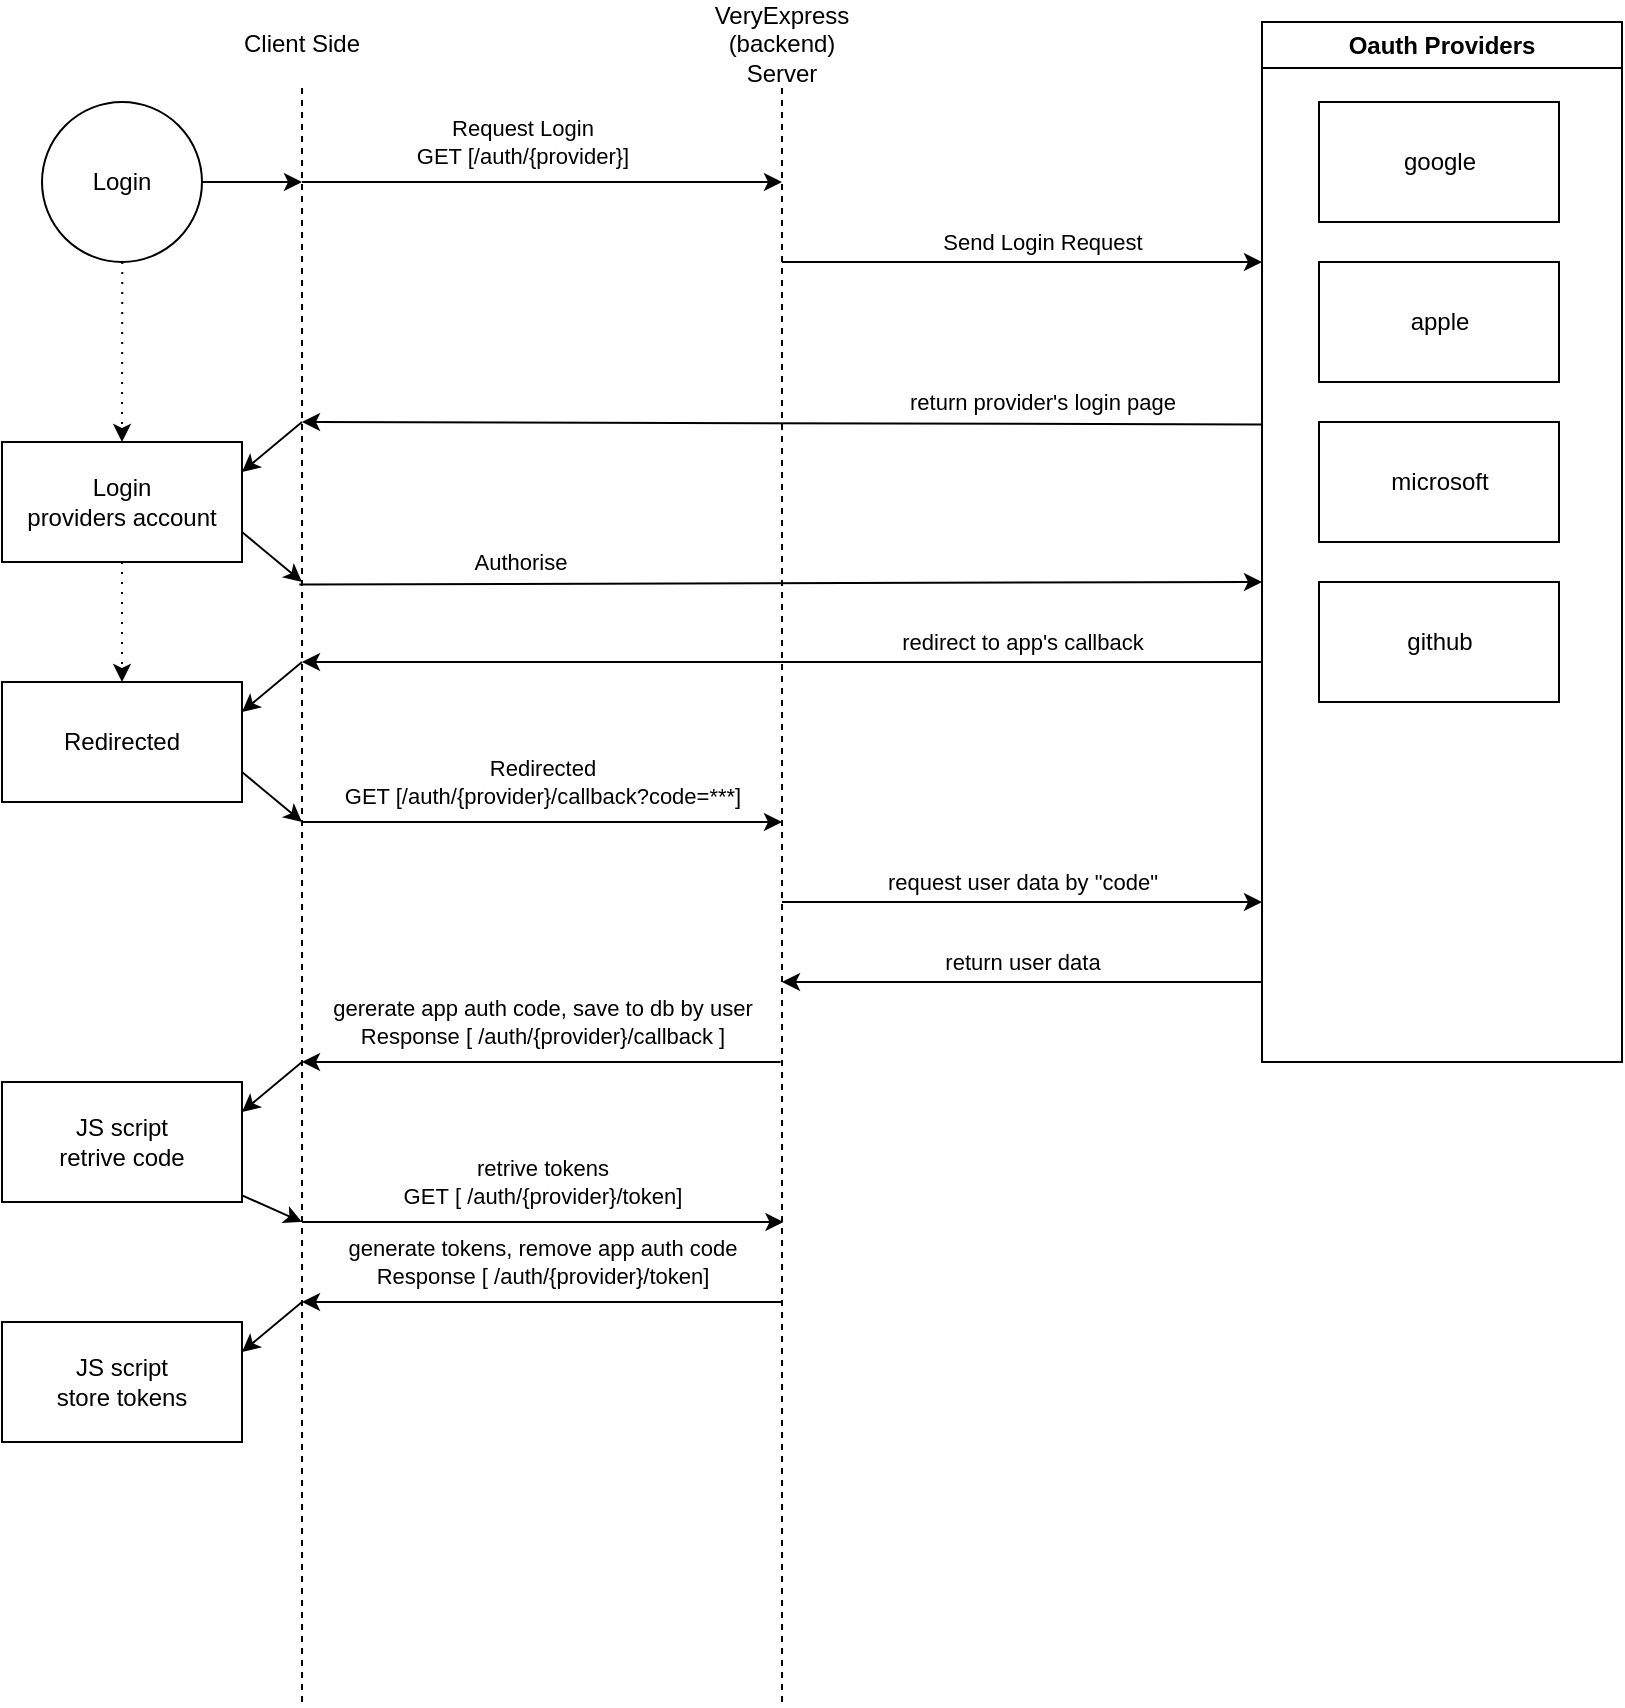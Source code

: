 <mxfile>
    <diagram name="DBStore" id="5vakd0-f1liF5I9U3yXF">
        <mxGraphModel dx="1393" dy="771" grid="1" gridSize="10" guides="1" tooltips="1" connect="1" arrows="1" fold="1" page="1" pageScale="1" pageWidth="850" pageHeight="1100" math="0" shadow="0">
            <root>
                <mxCell id="mySKQl5GLhSIpnXFPhBY-0"/>
                <mxCell id="mySKQl5GLhSIpnXFPhBY-1" parent="mySKQl5GLhSIpnXFPhBY-0"/>
                <mxCell id="mySKQl5GLhSIpnXFPhBY-2" style="edgeStyle=none;html=1;" parent="mySKQl5GLhSIpnXFPhBY-1" edge="1">
                    <mxGeometry relative="1" as="geometry">
                        <mxPoint x="190" y="160" as="sourcePoint"/>
                        <mxPoint x="430" y="160" as="targetPoint"/>
                    </mxGeometry>
                </mxCell>
                <mxCell id="0" value="Request Login&lt;br&gt;GET [&lt;span style=&quot;color: rgb(0, 0, 0);&quot;&gt;/auth/{provider}&lt;/span&gt;]" style="edgeLabel;html=1;align=center;verticalAlign=middle;resizable=0;points=[];" vertex="1" connectable="0" parent="mySKQl5GLhSIpnXFPhBY-2">
                    <mxGeometry x="-0.625" y="2" relative="1" as="geometry">
                        <mxPoint x="65" y="-18" as="offset"/>
                    </mxGeometry>
                </mxCell>
                <mxCell id="mySKQl5GLhSIpnXFPhBY-4" value="Oauth Providers" style="swimlane;whiteSpace=wrap;html=1;" parent="mySKQl5GLhSIpnXFPhBY-1" vertex="1">
                    <mxGeometry x="670" y="80" width="180" height="520" as="geometry"/>
                </mxCell>
                <mxCell id="mySKQl5GLhSIpnXFPhBY-5" value="google" style="rounded=0;whiteSpace=wrap;html=1;" parent="mySKQl5GLhSIpnXFPhBY-4" vertex="1">
                    <mxGeometry x="28.5" y="40" width="120" height="60" as="geometry"/>
                </mxCell>
                <mxCell id="mySKQl5GLhSIpnXFPhBY-6" value="apple" style="rounded=0;whiteSpace=wrap;html=1;" parent="mySKQl5GLhSIpnXFPhBY-4" vertex="1">
                    <mxGeometry x="28.5" y="120" width="120" height="60" as="geometry"/>
                </mxCell>
                <mxCell id="mySKQl5GLhSIpnXFPhBY-7" value="microsoft" style="rounded=0;whiteSpace=wrap;html=1;" parent="mySKQl5GLhSIpnXFPhBY-4" vertex="1">
                    <mxGeometry x="28.5" y="200" width="120" height="60" as="geometry"/>
                </mxCell>
                <mxCell id="mySKQl5GLhSIpnXFPhBY-8" value="github" style="rounded=0;whiteSpace=wrap;html=1;" parent="mySKQl5GLhSIpnXFPhBY-4" vertex="1">
                    <mxGeometry x="28.5" y="280" width="120" height="60" as="geometry"/>
                </mxCell>
                <mxCell id="mySKQl5GLhSIpnXFPhBY-26" style="edgeStyle=none;html=1;" parent="mySKQl5GLhSIpnXFPhBY-1" source="mySKQl5GLhSIpnXFPhBY-28" edge="1">
                    <mxGeometry relative="1" as="geometry">
                        <mxPoint x="190" y="160" as="targetPoint"/>
                    </mxGeometry>
                </mxCell>
                <mxCell id="24" value="" style="edgeStyle=none;html=1;dashed=1;dashPattern=1 4;" edge="1" parent="mySKQl5GLhSIpnXFPhBY-1" source="mySKQl5GLhSIpnXFPhBY-28" target="23">
                    <mxGeometry relative="1" as="geometry"/>
                </mxCell>
                <mxCell id="mySKQl5GLhSIpnXFPhBY-28" value="Login" style="ellipse;whiteSpace=wrap;html=1;aspect=fixed;" parent="mySKQl5GLhSIpnXFPhBY-1" vertex="1">
                    <mxGeometry x="60" y="120" width="80" height="80" as="geometry"/>
                </mxCell>
                <mxCell id="4" style="edgeStyle=none;html=1;" edge="1" parent="mySKQl5GLhSIpnXFPhBY-1">
                    <mxGeometry relative="1" as="geometry">
                        <mxPoint x="430" y="200" as="sourcePoint"/>
                        <mxPoint x="670" y="200" as="targetPoint"/>
                    </mxGeometry>
                </mxCell>
                <mxCell id="7" value="Send Login Request" style="edgeLabel;html=1;align=center;verticalAlign=middle;resizable=0;points=[];" vertex="1" connectable="0" parent="4">
                    <mxGeometry x="-0.766" y="-4" relative="1" as="geometry">
                        <mxPoint x="102" y="-14" as="offset"/>
                    </mxGeometry>
                </mxCell>
                <mxCell id="mySKQl5GLhSIpnXFPhBY-13" value="" style="endArrow=none;dashed=1;html=1;" parent="mySKQl5GLhSIpnXFPhBY-1" target="mySKQl5GLhSIpnXFPhBY-14" edge="1">
                    <mxGeometry width="50" height="50" relative="1" as="geometry">
                        <mxPoint x="430" y="920" as="sourcePoint"/>
                        <mxPoint x="407.895" y="84.324" as="targetPoint"/>
                    </mxGeometry>
                </mxCell>
                <mxCell id="mySKQl5GLhSIpnXFPhBY-14" value="VeryExpress (backend)&lt;br&gt;Server" style="text;html=1;strokeColor=none;fillColor=none;align=center;verticalAlign=middle;whiteSpace=wrap;rounded=0;" parent="mySKQl5GLhSIpnXFPhBY-1" vertex="1">
                    <mxGeometry x="392.11" y="70" width="75.789" height="42.973" as="geometry"/>
                </mxCell>
                <mxCell id="mySKQl5GLhSIpnXFPhBY-17" value="return provider&#39;s login page" style="edgeStyle=none;html=1;" parent="mySKQl5GLhSIpnXFPhBY-1" edge="1">
                    <mxGeometry x="-0.542" y="-11" relative="1" as="geometry">
                        <mxPoint x="670" y="281.214" as="sourcePoint"/>
                        <mxPoint x="190" y="280" as="targetPoint"/>
                        <mxPoint as="offset"/>
                    </mxGeometry>
                </mxCell>
                <mxCell id="9" value="Authorise" style="edgeStyle=none;html=1;" edge="1" parent="mySKQl5GLhSIpnXFPhBY-1">
                    <mxGeometry x="-0.543" y="11" relative="1" as="geometry">
                        <mxPoint x="188.67" y="361.214" as="sourcePoint"/>
                        <mxPoint x="670.003" y="360" as="targetPoint"/>
                        <mxPoint as="offset"/>
                    </mxGeometry>
                </mxCell>
                <mxCell id="10" value="redirect to app&#39;s callback" style="edgeStyle=none;html=1;exitX=-0.006;exitY=0.367;exitDx=0;exitDy=0;exitPerimeter=0;" edge="1" parent="mySKQl5GLhSIpnXFPhBY-1">
                    <mxGeometry x="-0.5" y="-10" relative="1" as="geometry">
                        <mxPoint x="670" y="400" as="sourcePoint"/>
                        <mxPoint x="190" y="400" as="targetPoint"/>
                        <mxPoint as="offset"/>
                    </mxGeometry>
                </mxCell>
                <mxCell id="mySKQl5GLhSIpnXFPhBY-10" value="" style="endArrow=none;dashed=1;html=1;" parent="mySKQl5GLhSIpnXFPhBY-1" target="mySKQl5GLhSIpnXFPhBY-11" edge="1">
                    <mxGeometry width="50" height="50" relative="1" as="geometry">
                        <mxPoint x="190" y="920" as="sourcePoint"/>
                        <mxPoint x="190" y="84.324" as="targetPoint"/>
                    </mxGeometry>
                </mxCell>
                <mxCell id="mySKQl5GLhSIpnXFPhBY-11" value="Client Side" style="text;html=1;strokeColor=none;fillColor=none;align=center;verticalAlign=middle;whiteSpace=wrap;rounded=0;" parent="mySKQl5GLhSIpnXFPhBY-1" vertex="1">
                    <mxGeometry x="130" y="70" width="120" height="42.973" as="geometry"/>
                </mxCell>
                <mxCell id="mySKQl5GLhSIpnXFPhBY-15" value="gererate app auth code, save to db by user&lt;br&gt;&lt;span style=&quot;color: rgb(0, 0, 0);&quot;&gt;Response [ /auth/{provider}/callback ]&lt;/span&gt;" style="edgeStyle=none;html=1;exitX=-0.006;exitY=0.367;exitDx=0;exitDy=0;exitPerimeter=0;" parent="mySKQl5GLhSIpnXFPhBY-1" edge="1">
                    <mxGeometry x="-0.003" y="-20" relative="1" as="geometry">
                        <mxPoint x="429.28" y="600" as="sourcePoint"/>
                        <mxPoint x="190" y="600" as="targetPoint"/>
                        <mxPoint as="offset"/>
                    </mxGeometry>
                </mxCell>
                <mxCell id="11" style="edgeStyle=none;html=1;" edge="1" parent="mySKQl5GLhSIpnXFPhBY-1">
                    <mxGeometry relative="1" as="geometry">
                        <mxPoint x="190" y="480" as="sourcePoint"/>
                        <mxPoint x="430" y="480" as="targetPoint"/>
                    </mxGeometry>
                </mxCell>
                <mxCell id="13" value="Redirected&lt;br&gt;GET [/auth/{provider}/callback?code=***]" style="edgeLabel;html=1;align=center;verticalAlign=middle;resizable=0;points=[];" vertex="1" connectable="0" parent="11">
                    <mxGeometry x="-0.625" y="2" relative="1" as="geometry">
                        <mxPoint x="75" y="-18" as="offset"/>
                    </mxGeometry>
                </mxCell>
                <mxCell id="14" style="edgeStyle=none;html=1;" edge="1" parent="mySKQl5GLhSIpnXFPhBY-1">
                    <mxGeometry relative="1" as="geometry">
                        <mxPoint x="430" y="520" as="sourcePoint"/>
                        <mxPoint x="670" y="520" as="targetPoint"/>
                    </mxGeometry>
                </mxCell>
                <mxCell id="15" value="request user data by &quot;code&quot;" style="edgeLabel;html=1;align=center;verticalAlign=middle;resizable=0;points=[];" vertex="1" connectable="0" parent="14">
                    <mxGeometry x="-0.625" y="2" relative="1" as="geometry">
                        <mxPoint x="75" y="-8" as="offset"/>
                    </mxGeometry>
                </mxCell>
                <mxCell id="16" style="edgeStyle=none;html=1;" edge="1" parent="mySKQl5GLhSIpnXFPhBY-1">
                    <mxGeometry relative="1" as="geometry">
                        <mxPoint x="670" y="560" as="sourcePoint"/>
                        <mxPoint x="430" y="560" as="targetPoint"/>
                    </mxGeometry>
                </mxCell>
                <mxCell id="17" value="return user data" style="edgeLabel;html=1;align=center;verticalAlign=middle;resizable=0;points=[];" vertex="1" connectable="0" parent="16">
                    <mxGeometry x="-0.625" y="2" relative="1" as="geometry">
                        <mxPoint x="-75" y="-12" as="offset"/>
                    </mxGeometry>
                </mxCell>
                <mxCell id="18" value="retrive tokens&lt;br&gt;GET&amp;nbsp;&lt;span style=&quot;color: rgb(0, 0, 0);&quot;&gt;[ /auth/{provider}/token]&lt;/span&gt;" style="edgeStyle=none;html=1;exitX=-0.006;exitY=0.367;exitDx=0;exitDy=0;exitPerimeter=0;" edge="1" parent="mySKQl5GLhSIpnXFPhBY-1">
                    <mxGeometry x="-0.003" y="20" relative="1" as="geometry">
                        <mxPoint x="190.0" y="680" as="sourcePoint"/>
                        <mxPoint x="430.72" y="680" as="targetPoint"/>
                        <mxPoint as="offset"/>
                    </mxGeometry>
                </mxCell>
                <mxCell id="21" style="edgeStyle=none;html=1;entryX=1;entryY=0.25;entryDx=0;entryDy=0;" edge="1" parent="mySKQl5GLhSIpnXFPhBY-1" target="23">
                    <mxGeometry relative="1" as="geometry">
                        <mxPoint x="130" y="296" as="targetPoint"/>
                        <mxPoint x="190" y="280" as="sourcePoint"/>
                    </mxGeometry>
                </mxCell>
                <mxCell id="22" style="edgeStyle=none;html=1;exitX=1;exitY=0.75;exitDx=0;exitDy=0;" edge="1" parent="mySKQl5GLhSIpnXFPhBY-1" source="23">
                    <mxGeometry relative="1" as="geometry">
                        <mxPoint x="190" y="360" as="targetPoint"/>
                        <mxPoint x="160" y="350" as="sourcePoint"/>
                    </mxGeometry>
                </mxCell>
                <mxCell id="28" value="" style="edgeStyle=none;html=1;dashed=1;dashPattern=1 4;exitX=0.5;exitY=1;exitDx=0;exitDy=0;" edge="1" parent="mySKQl5GLhSIpnXFPhBY-1" source="23" target="25">
                    <mxGeometry relative="1" as="geometry">
                        <mxPoint x="100" y="365" as="sourcePoint"/>
                    </mxGeometry>
                </mxCell>
                <mxCell id="23" value="&lt;span style=&quot;color: rgb(0, 0, 0); text-wrap: nowrap;&quot;&gt;Login &lt;br&gt;providers account&lt;/span&gt;" style="rounded=0;whiteSpace=wrap;html=1;" vertex="1" parent="mySKQl5GLhSIpnXFPhBY-1">
                    <mxGeometry x="40" y="290" width="120" height="60" as="geometry"/>
                </mxCell>
                <mxCell id="26" style="edgeStyle=none;html=1;entryX=1;entryY=0.25;entryDx=0;entryDy=0;" edge="1" parent="mySKQl5GLhSIpnXFPhBY-1" target="25">
                    <mxGeometry relative="1" as="geometry">
                        <mxPoint x="190" y="395" as="targetPoint"/>
                        <mxPoint x="190" y="400" as="sourcePoint"/>
                    </mxGeometry>
                </mxCell>
                <mxCell id="27" style="edgeStyle=none;html=1;exitX=1;exitY=0.75;exitDx=0;exitDy=0;" edge="1" parent="mySKQl5GLhSIpnXFPhBY-1" source="25">
                    <mxGeometry relative="1" as="geometry">
                        <mxPoint x="190" y="480" as="targetPoint"/>
                    </mxGeometry>
                </mxCell>
                <mxCell id="25" value="&lt;span style=&quot;color: rgb(0, 0, 0); text-wrap: nowrap;&quot;&gt;Redirected&lt;/span&gt;" style="rounded=0;whiteSpace=wrap;html=1;" vertex="1" parent="mySKQl5GLhSIpnXFPhBY-1">
                    <mxGeometry x="40" y="410" width="120" height="60" as="geometry"/>
                </mxCell>
                <mxCell id="31" style="edgeStyle=none;html=1;entryX=1;entryY=0.25;entryDx=0;entryDy=0;" edge="1" parent="mySKQl5GLhSIpnXFPhBY-1" target="30">
                    <mxGeometry relative="1" as="geometry">
                        <mxPoint x="190" y="600" as="targetPoint"/>
                        <mxPoint x="190" y="600" as="sourcePoint"/>
                    </mxGeometry>
                </mxCell>
                <mxCell id="32" style="edgeStyle=none;html=1;" edge="1" parent="mySKQl5GLhSIpnXFPhBY-1" source="30">
                    <mxGeometry relative="1" as="geometry">
                        <mxPoint x="190" y="680" as="targetPoint"/>
                    </mxGeometry>
                </mxCell>
                <mxCell id="30" value="&lt;span style=&quot;color: rgb(0, 0, 0); text-wrap: nowrap;&quot;&gt;JS script &lt;br&gt;retrive code&lt;/span&gt;" style="rounded=0;whiteSpace=wrap;html=1;" vertex="1" parent="mySKQl5GLhSIpnXFPhBY-1">
                    <mxGeometry x="40" y="610" width="120" height="60" as="geometry"/>
                </mxCell>
                <mxCell id="34" value="generate tokens, remove app auth code&lt;br&gt;&lt;span style=&quot;color: rgb(0, 0, 0);&quot;&gt;Response&amp;nbsp;&lt;/span&gt;&lt;span style=&quot;scrollbar-color: light-dark(#e2e2e2, #4b4b4b)&lt;br/&gt;&#x9;&#x9;&#x9;&#x9;&#x9;light-dark(#fbfbfb, var(--dark-panel-color)); color: rgb(0, 0, 0);&quot;&gt;[ /auth/{provider}/token]&lt;/span&gt;" style="edgeStyle=none;html=1;" edge="1" parent="mySKQl5GLhSIpnXFPhBY-1">
                    <mxGeometry y="-20" relative="1" as="geometry">
                        <mxPoint x="430" y="720" as="sourcePoint"/>
                        <mxPoint x="190.0" y="720" as="targetPoint"/>
                        <mxPoint as="offset"/>
                    </mxGeometry>
                </mxCell>
                <mxCell id="36" style="edgeStyle=none;html=1;entryX=1;entryY=0.25;entryDx=0;entryDy=0;" edge="1" parent="mySKQl5GLhSIpnXFPhBY-1" target="35">
                    <mxGeometry relative="1" as="geometry">
                        <mxPoint x="190" y="720" as="targetPoint"/>
                        <mxPoint x="190" y="720" as="sourcePoint"/>
                    </mxGeometry>
                </mxCell>
                <mxCell id="35" value="&lt;span style=&quot;color: rgb(0, 0, 0); text-wrap: nowrap;&quot;&gt;JS script &lt;br&gt;store tokens&lt;/span&gt;" style="rounded=0;whiteSpace=wrap;html=1;" vertex="1" parent="mySKQl5GLhSIpnXFPhBY-1">
                    <mxGeometry x="40" y="730" width="120" height="60" as="geometry"/>
                </mxCell>
            </root>
        </mxGraphModel>
    </diagram>
    <diagram id="0orzA157L1LUyU_UZBgA" name="token api">
        <mxGraphModel dx="772" dy="414" grid="1" gridSize="10" guides="1" tooltips="1" connect="1" arrows="1" fold="1" page="1" pageScale="1" pageWidth="850" pageHeight="1100" math="0" shadow="0">
            <root>
                <mxCell id="0"/>
                <mxCell id="1" parent="0"/>
                <mxCell id="Z2bCPHqRv4DeRaO5CPOs-7" style="edgeStyle=none;html=1;" parent="1" source="EWqdCIH5SgN7KmLZye1h-1" edge="1">
                    <mxGeometry relative="1" as="geometry">
                        <mxPoint x="260" y="80" as="targetPoint"/>
                    </mxGeometry>
                </mxCell>
                <mxCell id="EWqdCIH5SgN7KmLZye1h-1" value="" style="ellipse;whiteSpace=wrap;html=1;aspect=fixed;" parent="1" vertex="1">
                    <mxGeometry x="40" y="40" width="80" height="80" as="geometry"/>
                </mxCell>
                <mxCell id="Z2bCPHqRv4DeRaO5CPOs-1" value="" style="group" parent="1" vertex="1" connectable="0">
                    <mxGeometry x="200" width="120" height="530" as="geometry"/>
                </mxCell>
                <mxCell id="Z2bCPHqRv4DeRaO5CPOs-2" value="" style="endArrow=none;dashed=1;html=1;" parent="Z2bCPHqRv4DeRaO5CPOs-1" target="Z2bCPHqRv4DeRaO5CPOs-3" edge="1">
                    <mxGeometry width="50" height="50" relative="1" as="geometry">
                        <mxPoint x="60" y="530" as="sourcePoint"/>
                        <mxPoint x="60" y="14.324" as="targetPoint"/>
                    </mxGeometry>
                </mxCell>
                <mxCell id="Z2bCPHqRv4DeRaO5CPOs-22" value="store token &amp;amp; id" style="edgeLabel;html=1;align=center;verticalAlign=middle;resizable=0;points=[];" parent="Z2bCPHqRv4DeRaO5CPOs-2" vertex="1" connectable="0">
                    <mxGeometry x="0.038" y="-1" relative="1" as="geometry">
                        <mxPoint x="-1" y="-57" as="offset"/>
                    </mxGeometry>
                </mxCell>
                <mxCell id="Z2bCPHqRv4DeRaO5CPOs-3" value="Client Side" style="text;html=1;strokeColor=none;fillColor=none;align=center;verticalAlign=middle;whiteSpace=wrap;rounded=0;" parent="Z2bCPHqRv4DeRaO5CPOs-1" vertex="1">
                    <mxGeometry width="120" height="42.973" as="geometry"/>
                </mxCell>
                <mxCell id="Z2bCPHqRv4DeRaO5CPOs-4" value="" style="group" parent="1" vertex="1" connectable="0">
                    <mxGeometry x="440" width="120" height="530" as="geometry"/>
                </mxCell>
                <mxCell id="Z2bCPHqRv4DeRaO5CPOs-5" value="" style="endArrow=none;dashed=1;html=1;" parent="Z2bCPHqRv4DeRaO5CPOs-4" target="Z2bCPHqRv4DeRaO5CPOs-6" edge="1">
                    <mxGeometry width="50" height="50" relative="1" as="geometry">
                        <mxPoint x="60" y="530" as="sourcePoint"/>
                        <mxPoint x="37.895" y="14.324" as="targetPoint"/>
                    </mxGeometry>
                </mxCell>
                <mxCell id="Z2bCPHqRv4DeRaO5CPOs-14" value="Create Token" style="edgeLabel;html=1;align=center;verticalAlign=middle;resizable=0;points=[];" parent="Z2bCPHqRv4DeRaO5CPOs-5" vertex="1" connectable="0">
                    <mxGeometry x="0.733" y="3" relative="1" as="geometry">
                        <mxPoint x="3" y="12" as="offset"/>
                    </mxGeometry>
                </mxCell>
                <mxCell id="Z2bCPHqRv4DeRaO5CPOs-6" value="Server" style="text;html=1;strokeColor=none;fillColor=none;align=center;verticalAlign=middle;whiteSpace=wrap;rounded=0;" parent="Z2bCPHqRv4DeRaO5CPOs-4" vertex="1">
                    <mxGeometry x="22.11" width="75.789" height="42.973" as="geometry"/>
                </mxCell>
                <mxCell id="Z2bCPHqRv4DeRaO5CPOs-9" style="edgeStyle=none;html=1;" parent="1" edge="1">
                    <mxGeometry relative="1" as="geometry">
                        <mxPoint x="500" y="80" as="targetPoint"/>
                        <mxPoint x="260" y="80" as="sourcePoint"/>
                    </mxGeometry>
                </mxCell>
                <mxCell id="Z2bCPHqRv4DeRaO5CPOs-13" value="Req" style="edgeLabel;html=1;align=center;verticalAlign=middle;resizable=0;points=[];" parent="Z2bCPHqRv4DeRaO5CPOs-9" vertex="1" connectable="0">
                    <mxGeometry x="-0.128" relative="1" as="geometry">
                        <mxPoint x="15" as="offset"/>
                    </mxGeometry>
                </mxCell>
                <mxCell id="Z2bCPHqRv4DeRaO5CPOs-16" style="edgeStyle=none;html=1;" parent="1" edge="1">
                    <mxGeometry relative="1" as="geometry">
                        <mxPoint x="260" y="160" as="targetPoint"/>
                        <mxPoint x="500" y="160" as="sourcePoint"/>
                    </mxGeometry>
                </mxCell>
                <mxCell id="Z2bCPHqRv4DeRaO5CPOs-17" value="Redirect with token &lt;br&gt;on query param" style="edgeLabel;html=1;align=center;verticalAlign=middle;resizable=0;points=[];" parent="Z2bCPHqRv4DeRaO5CPOs-16" vertex="1" connectable="0">
                    <mxGeometry x="-0.128" relative="1" as="geometry">
                        <mxPoint x="-15" as="offset"/>
                    </mxGeometry>
                </mxCell>
            </root>
        </mxGraphModel>
    </diagram>
    <diagram id="nT3DKkM1U51uSFMnaEO-" name="Page-3">
        <mxGraphModel dx="517" dy="414" grid="1" gridSize="10" guides="1" tooltips="1" connect="1" arrows="1" fold="1" page="1" pageScale="1" pageWidth="827" pageHeight="1169" math="0" shadow="0">
            <root>
                <mxCell id="0"/>
                <mxCell id="1" parent="0"/>
                <mxCell id="_4lO2P2aUbs4R-eT7nXR-6" value="Main" style="shape=table;startSize=30;container=1;collapsible=0;childLayout=tableLayout;fixedRows=1;rowLines=0;fontStyle=1;" parent="1" vertex="1">
                    <mxGeometry x="80" y="240" width="180" height="210" as="geometry"/>
                </mxCell>
                <mxCell id="_4lO2P2aUbs4R-eT7nXR-7" value="" style="shape=tableRow;horizontal=0;startSize=0;swimlaneHead=0;swimlaneBody=0;top=0;left=0;bottom=0;right=0;collapsible=0;dropTarget=0;fillColor=none;points=[[0,0.5],[1,0.5]];portConstraint=eastwest;" parent="_4lO2P2aUbs4R-eT7nXR-6" vertex="1">
                    <mxGeometry y="30" width="180" height="30" as="geometry"/>
                </mxCell>
                <mxCell id="_4lO2P2aUbs4R-eT7nXR-8" value="Y" style="shape=partialRectangle;html=1;whiteSpace=wrap;connectable=0;fillColor=none;top=0;left=0;bottom=0;right=0;overflow=hidden;pointerEvents=1;" parent="_4lO2P2aUbs4R-eT7nXR-7" vertex="1">
                    <mxGeometry width="40" height="30" as="geometry">
                        <mxRectangle width="40" height="30" as="alternateBounds"/>
                    </mxGeometry>
                </mxCell>
                <mxCell id="_4lO2P2aUbs4R-eT7nXR-9" value="_id" style="shape=partialRectangle;html=1;whiteSpace=wrap;connectable=0;fillColor=none;top=0;left=0;bottom=0;right=0;align=left;spacingLeft=6;overflow=hidden;" parent="_4lO2P2aUbs4R-eT7nXR-7" vertex="1">
                    <mxGeometry x="40" width="140" height="30" as="geometry">
                        <mxRectangle width="140" height="30" as="alternateBounds"/>
                    </mxGeometry>
                </mxCell>
                <mxCell id="_4lO2P2aUbs4R-eT7nXR-10" value="" style="shape=tableRow;horizontal=0;startSize=0;swimlaneHead=0;swimlaneBody=0;top=0;left=0;bottom=0;right=0;collapsible=0;dropTarget=0;fillColor=none;points=[[0,0.5],[1,0.5]];portConstraint=eastwest;" parent="_4lO2P2aUbs4R-eT7nXR-6" vertex="1">
                    <mxGeometry y="60" width="180" height="30" as="geometry"/>
                </mxCell>
                <mxCell id="_4lO2P2aUbs4R-eT7nXR-11" value="Y" style="shape=partialRectangle;html=1;whiteSpace=wrap;connectable=0;fillColor=none;top=0;left=0;bottom=0;right=0;overflow=hidden;" parent="_4lO2P2aUbs4R-eT7nXR-10" vertex="1">
                    <mxGeometry width="40" height="30" as="geometry">
                        <mxRectangle width="40" height="30" as="alternateBounds"/>
                    </mxGeometry>
                </mxCell>
                <mxCell id="_4lO2P2aUbs4R-eT7nXR-12" value="uid (AI)" style="shape=partialRectangle;html=1;whiteSpace=wrap;connectable=0;fillColor=none;top=0;left=0;bottom=0;right=0;align=left;spacingLeft=6;overflow=hidden;" parent="_4lO2P2aUbs4R-eT7nXR-10" vertex="1">
                    <mxGeometry x="40" width="140" height="30" as="geometry">
                        <mxRectangle width="140" height="30" as="alternateBounds"/>
                    </mxGeometry>
                </mxCell>
                <mxCell id="_4lO2P2aUbs4R-eT7nXR-13" value="" style="shape=tableRow;horizontal=0;startSize=0;swimlaneHead=0;swimlaneBody=0;top=0;left=0;bottom=0;right=0;collapsible=0;dropTarget=0;fillColor=none;points=[[0,0.5],[1,0.5]];portConstraint=eastwest;" parent="_4lO2P2aUbs4R-eT7nXR-6" vertex="1">
                    <mxGeometry y="90" width="180" height="30" as="geometry"/>
                </mxCell>
                <mxCell id="_4lO2P2aUbs4R-eT7nXR-14" value="Y" style="shape=partialRectangle;html=1;whiteSpace=wrap;connectable=0;fillColor=none;top=0;left=0;bottom=0;right=0;overflow=hidden;" parent="_4lO2P2aUbs4R-eT7nXR-13" vertex="1">
                    <mxGeometry width="40" height="30" as="geometry">
                        <mxRectangle width="40" height="30" as="alternateBounds"/>
                    </mxGeometry>
                </mxCell>
                <mxCell id="_4lO2P2aUbs4R-eT7nXR-15" value="username" style="shape=partialRectangle;html=1;whiteSpace=wrap;connectable=0;fillColor=none;top=0;left=0;bottom=0;right=0;align=left;spacingLeft=6;overflow=hidden;" parent="_4lO2P2aUbs4R-eT7nXR-13" vertex="1">
                    <mxGeometry x="40" width="140" height="30" as="geometry">
                        <mxRectangle width="140" height="30" as="alternateBounds"/>
                    </mxGeometry>
                </mxCell>
                <mxCell id="_4lO2P2aUbs4R-eT7nXR-16" style="shape=tableRow;horizontal=0;startSize=0;swimlaneHead=0;swimlaneBody=0;top=0;left=0;bottom=0;right=0;collapsible=0;dropTarget=0;fillColor=none;points=[[0,0.5],[1,0.5]];portConstraint=eastwest;" parent="_4lO2P2aUbs4R-eT7nXR-6" vertex="1">
                    <mxGeometry y="120" width="180" height="30" as="geometry"/>
                </mxCell>
                <mxCell id="_4lO2P2aUbs4R-eT7nXR-17" value="N" style="shape=partialRectangle;html=1;whiteSpace=wrap;connectable=0;fillColor=none;top=0;left=0;bottom=0;right=0;overflow=hidden;" parent="_4lO2P2aUbs4R-eT7nXR-16" vertex="1">
                    <mxGeometry width="40" height="30" as="geometry">
                        <mxRectangle width="40" height="30" as="alternateBounds"/>
                    </mxGeometry>
                </mxCell>
                <mxCell id="_4lO2P2aUbs4R-eT7nXR-18" value="email" style="shape=partialRectangle;html=1;whiteSpace=wrap;connectable=0;fillColor=none;top=0;left=0;bottom=0;right=0;align=left;spacingLeft=6;overflow=hidden;" parent="_4lO2P2aUbs4R-eT7nXR-16" vertex="1">
                    <mxGeometry x="40" width="140" height="30" as="geometry">
                        <mxRectangle width="140" height="30" as="alternateBounds"/>
                    </mxGeometry>
                </mxCell>
                <mxCell id="_4lO2P2aUbs4R-eT7nXR-19" style="shape=tableRow;horizontal=0;startSize=0;swimlaneHead=0;swimlaneBody=0;top=0;left=0;bottom=0;right=0;collapsible=0;dropTarget=0;fillColor=none;points=[[0,0.5],[1,0.5]];portConstraint=eastwest;" parent="_4lO2P2aUbs4R-eT7nXR-6" vertex="1">
                    <mxGeometry y="150" width="180" height="30" as="geometry"/>
                </mxCell>
                <mxCell id="_4lO2P2aUbs4R-eT7nXR-20" value="N" style="shape=partialRectangle;html=1;whiteSpace=wrap;connectable=0;fillColor=none;top=0;left=0;bottom=0;right=0;overflow=hidden;" parent="_4lO2P2aUbs4R-eT7nXR-19" vertex="1">
                    <mxGeometry width="40" height="30" as="geometry">
                        <mxRectangle width="40" height="30" as="alternateBounds"/>
                    </mxGeometry>
                </mxCell>
                <mxCell id="_4lO2P2aUbs4R-eT7nXR-21" value="totp" style="shape=partialRectangle;html=1;whiteSpace=wrap;connectable=0;fillColor=none;top=0;left=0;bottom=0;right=0;align=left;spacingLeft=6;overflow=hidden;" parent="_4lO2P2aUbs4R-eT7nXR-19" vertex="1">
                    <mxGeometry x="40" width="140" height="30" as="geometry">
                        <mxRectangle width="140" height="30" as="alternateBounds"/>
                    </mxGeometry>
                </mxCell>
                <mxCell id="_4lO2P2aUbs4R-eT7nXR-22" style="shape=tableRow;horizontal=0;startSize=0;swimlaneHead=0;swimlaneBody=0;top=0;left=0;bottom=0;right=0;collapsible=0;dropTarget=0;fillColor=none;points=[[0,0.5],[1,0.5]];portConstraint=eastwest;" parent="_4lO2P2aUbs4R-eT7nXR-6" vertex="1">
                    <mxGeometry y="180" width="180" height="30" as="geometry"/>
                </mxCell>
                <mxCell id="_4lO2P2aUbs4R-eT7nXR-23" value="N" style="shape=partialRectangle;html=1;whiteSpace=wrap;connectable=0;fillColor=none;top=0;left=0;bottom=0;right=0;overflow=hidden;" parent="_4lO2P2aUbs4R-eT7nXR-22" vertex="1">
                    <mxGeometry width="40" height="30" as="geometry">
                        <mxRectangle width="40" height="30" as="alternateBounds"/>
                    </mxGeometry>
                </mxCell>
                <mxCell id="_4lO2P2aUbs4R-eT7nXR-24" value="OAuthProfiles" style="shape=partialRectangle;html=1;whiteSpace=wrap;connectable=0;fillColor=none;top=0;left=0;bottom=0;right=0;align=left;spacingLeft=6;overflow=hidden;" parent="_4lO2P2aUbs4R-eT7nXR-22" vertex="1">
                    <mxGeometry x="40" width="140" height="30" as="geometry">
                        <mxRectangle width="140" height="30" as="alternateBounds"/>
                    </mxGeometry>
                </mxCell>
                <mxCell id="_4lO2P2aUbs4R-eT7nXR-25" value="OAuthProfiles item" style="shape=table;startSize=30;container=1;collapsible=0;childLayout=tableLayout;fixedRows=1;rowLines=0;fontStyle=1;" parent="1" vertex="1">
                    <mxGeometry x="324" y="420" width="180" height="120" as="geometry"/>
                </mxCell>
                <mxCell id="_4lO2P2aUbs4R-eT7nXR-26" value="" style="shape=tableRow;horizontal=0;startSize=0;swimlaneHead=0;swimlaneBody=0;top=0;left=0;bottom=0;right=0;collapsible=0;dropTarget=0;fillColor=none;points=[[0,0.5],[1,0.5]];portConstraint=eastwest;" parent="_4lO2P2aUbs4R-eT7nXR-25" vertex="1">
                    <mxGeometry y="30" width="180" height="30" as="geometry"/>
                </mxCell>
                <mxCell id="_4lO2P2aUbs4R-eT7nXR-27" value="Y" style="shape=partialRectangle;html=1;whiteSpace=wrap;connectable=0;fillColor=none;top=0;left=0;bottom=0;right=0;overflow=hidden;pointerEvents=1;" parent="_4lO2P2aUbs4R-eT7nXR-26" vertex="1">
                    <mxGeometry width="40" height="30" as="geometry">
                        <mxRectangle width="40" height="30" as="alternateBounds"/>
                    </mxGeometry>
                </mxCell>
                <mxCell id="_4lO2P2aUbs4R-eT7nXR-28" value="authId" style="shape=partialRectangle;html=1;whiteSpace=wrap;connectable=0;fillColor=none;top=0;left=0;bottom=0;right=0;align=left;spacingLeft=6;overflow=hidden;" parent="_4lO2P2aUbs4R-eT7nXR-26" vertex="1">
                    <mxGeometry x="40" width="140" height="30" as="geometry">
                        <mxRectangle width="140" height="30" as="alternateBounds"/>
                    </mxGeometry>
                </mxCell>
                <mxCell id="_4lO2P2aUbs4R-eT7nXR-32" value="" style="shape=tableRow;horizontal=0;startSize=0;swimlaneHead=0;swimlaneBody=0;top=0;left=0;bottom=0;right=0;collapsible=0;dropTarget=0;fillColor=none;points=[[0,0.5],[1,0.5]];portConstraint=eastwest;" parent="_4lO2P2aUbs4R-eT7nXR-25" vertex="1">
                    <mxGeometry y="60" width="180" height="30" as="geometry"/>
                </mxCell>
                <mxCell id="_4lO2P2aUbs4R-eT7nXR-33" value="Y" style="shape=partialRectangle;html=1;whiteSpace=wrap;connectable=0;fillColor=none;top=0;left=0;bottom=0;right=0;overflow=hidden;" parent="_4lO2P2aUbs4R-eT7nXR-32" vertex="1">
                    <mxGeometry width="40" height="30" as="geometry">
                        <mxRectangle width="40" height="30" as="alternateBounds"/>
                    </mxGeometry>
                </mxCell>
                <mxCell id="_4lO2P2aUbs4R-eT7nXR-34" value="username" style="shape=partialRectangle;html=1;whiteSpace=wrap;connectable=0;fillColor=none;top=0;left=0;bottom=0;right=0;align=left;spacingLeft=6;overflow=hidden;" parent="_4lO2P2aUbs4R-eT7nXR-32" vertex="1">
                    <mxGeometry x="40" width="140" height="30" as="geometry">
                        <mxRectangle width="140" height="30" as="alternateBounds"/>
                    </mxGeometry>
                </mxCell>
                <mxCell id="_4lO2P2aUbs4R-eT7nXR-35" style="shape=tableRow;horizontal=0;startSize=0;swimlaneHead=0;swimlaneBody=0;top=0;left=0;bottom=0;right=0;collapsible=0;dropTarget=0;fillColor=none;points=[[0,0.5],[1,0.5]];portConstraint=eastwest;" parent="_4lO2P2aUbs4R-eT7nXR-25" vertex="1">
                    <mxGeometry y="90" width="180" height="30" as="geometry"/>
                </mxCell>
                <mxCell id="_4lO2P2aUbs4R-eT7nXR-36" value="N" style="shape=partialRectangle;html=1;whiteSpace=wrap;connectable=0;fillColor=none;top=0;left=0;bottom=0;right=0;overflow=hidden;" parent="_4lO2P2aUbs4R-eT7nXR-35" vertex="1">
                    <mxGeometry width="40" height="30" as="geometry">
                        <mxRectangle width="40" height="30" as="alternateBounds"/>
                    </mxGeometry>
                </mxCell>
                <mxCell id="_4lO2P2aUbs4R-eT7nXR-37" value="email" style="shape=partialRectangle;html=1;whiteSpace=wrap;connectable=0;fillColor=none;top=0;left=0;bottom=0;right=0;align=left;spacingLeft=6;overflow=hidden;" parent="_4lO2P2aUbs4R-eT7nXR-35" vertex="1">
                    <mxGeometry x="40" width="140" height="30" as="geometry">
                        <mxRectangle width="140" height="30" as="alternateBounds"/>
                    </mxGeometry>
                </mxCell>
                <mxCell id="_4lO2P2aUbs4R-eT7nXR-44" style="edgeStyle=none;html=1;entryX=0.01;entryY=0.141;entryDx=0;entryDy=0;entryPerimeter=0;" parent="1" source="_4lO2P2aUbs4R-eT7nXR-22" target="_4lO2P2aUbs4R-eT7nXR-25" edge="1">
                    <mxGeometry relative="1" as="geometry">
                        <mxPoint x="300" y="435" as="targetPoint"/>
                    </mxGeometry>
                </mxCell>
                <mxCell id="_4lO2P2aUbs4R-eT7nXR-45" value="&lt;h1&gt;Finding user&lt;/h1&gt;&lt;p&gt;system identify by _id, oauth.authId,&amp;nbsp;&lt;br&gt;human identify by uid,&lt;br&gt;could email too, but it is optional.&lt;br&gt;&lt;br&gt;by OAuth profiles,&lt;br&gt;it can ONLY use authId, &lt;br&gt;to avoid different oauth mail on same user.&lt;/p&gt;" style="text;html=1;strokeColor=none;fillColor=none;spacing=5;spacingTop=-20;whiteSpace=wrap;overflow=hidden;rounded=0;" parent="1" vertex="1">
                    <mxGeometry x="80" y="600" width="250" height="170" as="geometry"/>
                </mxCell>
                <mxCell id="_4lO2P2aUbs4R-eT7nXR-46" value="&lt;h1&gt;Register New User&lt;/h1&gt;&lt;p&gt;check duplicated by main.email &lt;br&gt;and oauth.authId, oauth.email.&lt;br&gt;&lt;br&gt;one email should only have one account, it canyt be on two different user account.&lt;br&gt;&lt;br&gt;one account can have multiple email.&lt;/p&gt;&lt;p&gt;prompt optional email filling and mark is for &quot;Account Recover&quot;.&lt;/p&gt;" style="text;html=1;strokeColor=none;fillColor=none;spacing=5;spacingTop=-20;whiteSpace=wrap;overflow=hidden;rounded=0;" parent="1" vertex="1">
                    <mxGeometry x="80" y="800" width="250" height="200" as="geometry"/>
                </mxCell>
                <mxCell id="_4lO2P2aUbs4R-eT7nXR-47" value="&lt;h1&gt;Bind OAuth&lt;/h1&gt;&lt;p&gt;add oauth profile to current user.&lt;br&gt;&lt;/p&gt;&lt;p&gt;identify duplicate as register,&lt;br&gt;restrict if duplicate, &lt;br&gt;user need to unlink on other acc to bind on new acc&lt;br&gt;&lt;br&gt;if oauth have different email, ask user to choose one as main.&lt;/p&gt;&lt;p&gt;&lt;br&gt;&lt;/p&gt;" style="text;html=1;strokeColor=none;fillColor=none;spacing=5;spacingTop=-20;whiteSpace=wrap;overflow=hidden;rounded=0;" parent="1" vertex="1">
                    <mxGeometry x="80" y="1040" width="250" height="190" as="geometry"/>
                </mxCell>
            </root>
        </mxGraphModel>
    </diagram>
</mxfile>
